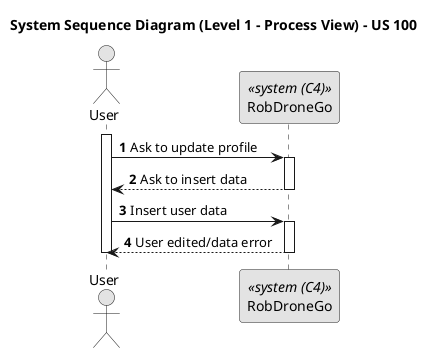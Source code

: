 @startuml
skinparam monochrome true
skinparam packageStyle rectangle
skinparam shadowing false

title System Sequence Diagram (Level 1 - Process View) - US 100
autonumber

Actor "User" as SystemManager
participant "RobDroneGo" as Sistema <<system (C4)>>

activate SystemManager
    SystemManager -> Sistema : Ask to update profile
    activate Sistema

    Sistema --> SystemManager : Ask to insert data
    deactivate Sistema

    SystemManager -> Sistema : Insert user data
    activate Sistema

    Sistema --> SystemManager : User edited/data error
    deactivate Sistema
deactivate SystemManager

@enduml